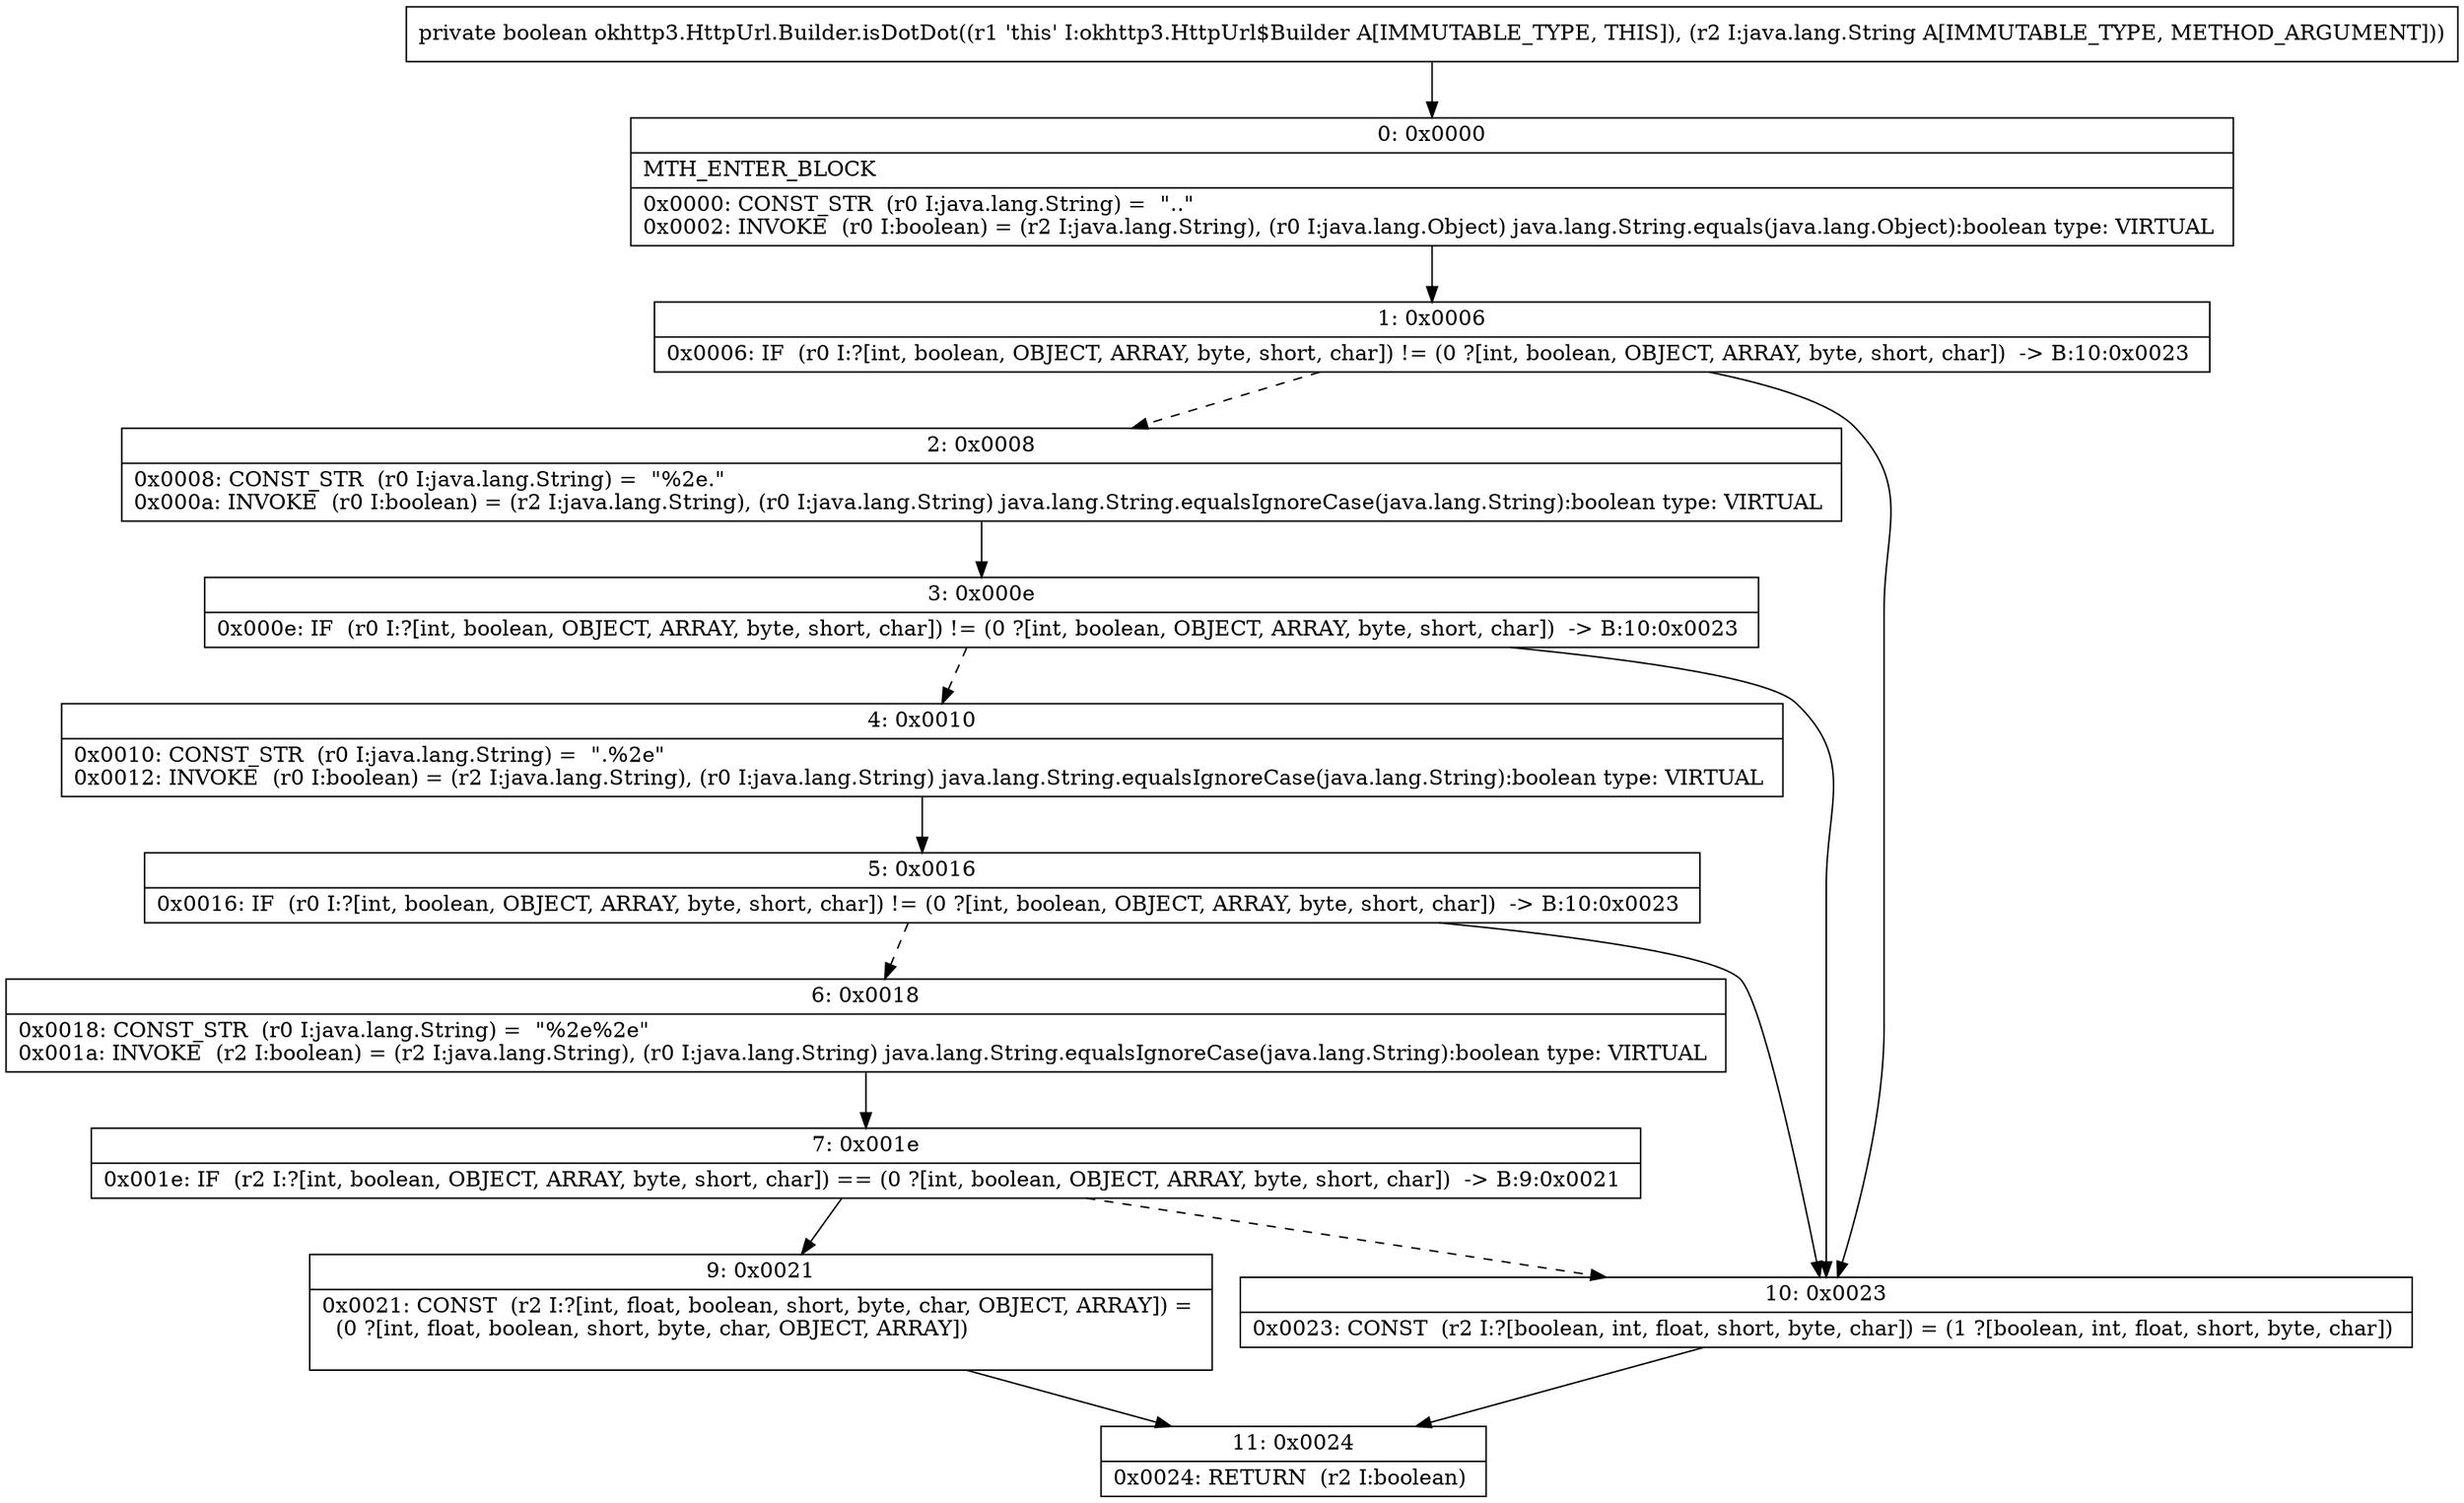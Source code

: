 digraph "CFG forokhttp3.HttpUrl.Builder.isDotDot(Ljava\/lang\/String;)Z" {
Node_0 [shape=record,label="{0\:\ 0x0000|MTH_ENTER_BLOCK\l|0x0000: CONST_STR  (r0 I:java.lang.String) =  \"..\" \l0x0002: INVOKE  (r0 I:boolean) = (r2 I:java.lang.String), (r0 I:java.lang.Object) java.lang.String.equals(java.lang.Object):boolean type: VIRTUAL \l}"];
Node_1 [shape=record,label="{1\:\ 0x0006|0x0006: IF  (r0 I:?[int, boolean, OBJECT, ARRAY, byte, short, char]) != (0 ?[int, boolean, OBJECT, ARRAY, byte, short, char])  \-\> B:10:0x0023 \l}"];
Node_2 [shape=record,label="{2\:\ 0x0008|0x0008: CONST_STR  (r0 I:java.lang.String) =  \"%2e.\" \l0x000a: INVOKE  (r0 I:boolean) = (r2 I:java.lang.String), (r0 I:java.lang.String) java.lang.String.equalsIgnoreCase(java.lang.String):boolean type: VIRTUAL \l}"];
Node_3 [shape=record,label="{3\:\ 0x000e|0x000e: IF  (r0 I:?[int, boolean, OBJECT, ARRAY, byte, short, char]) != (0 ?[int, boolean, OBJECT, ARRAY, byte, short, char])  \-\> B:10:0x0023 \l}"];
Node_4 [shape=record,label="{4\:\ 0x0010|0x0010: CONST_STR  (r0 I:java.lang.String) =  \".%2e\" \l0x0012: INVOKE  (r0 I:boolean) = (r2 I:java.lang.String), (r0 I:java.lang.String) java.lang.String.equalsIgnoreCase(java.lang.String):boolean type: VIRTUAL \l}"];
Node_5 [shape=record,label="{5\:\ 0x0016|0x0016: IF  (r0 I:?[int, boolean, OBJECT, ARRAY, byte, short, char]) != (0 ?[int, boolean, OBJECT, ARRAY, byte, short, char])  \-\> B:10:0x0023 \l}"];
Node_6 [shape=record,label="{6\:\ 0x0018|0x0018: CONST_STR  (r0 I:java.lang.String) =  \"%2e%2e\" \l0x001a: INVOKE  (r2 I:boolean) = (r2 I:java.lang.String), (r0 I:java.lang.String) java.lang.String.equalsIgnoreCase(java.lang.String):boolean type: VIRTUAL \l}"];
Node_7 [shape=record,label="{7\:\ 0x001e|0x001e: IF  (r2 I:?[int, boolean, OBJECT, ARRAY, byte, short, char]) == (0 ?[int, boolean, OBJECT, ARRAY, byte, short, char])  \-\> B:9:0x0021 \l}"];
Node_9 [shape=record,label="{9\:\ 0x0021|0x0021: CONST  (r2 I:?[int, float, boolean, short, byte, char, OBJECT, ARRAY]) = \l  (0 ?[int, float, boolean, short, byte, char, OBJECT, ARRAY])\l \l}"];
Node_10 [shape=record,label="{10\:\ 0x0023|0x0023: CONST  (r2 I:?[boolean, int, float, short, byte, char]) = (1 ?[boolean, int, float, short, byte, char]) \l}"];
Node_11 [shape=record,label="{11\:\ 0x0024|0x0024: RETURN  (r2 I:boolean) \l}"];
MethodNode[shape=record,label="{private boolean okhttp3.HttpUrl.Builder.isDotDot((r1 'this' I:okhttp3.HttpUrl$Builder A[IMMUTABLE_TYPE, THIS]), (r2 I:java.lang.String A[IMMUTABLE_TYPE, METHOD_ARGUMENT])) }"];
MethodNode -> Node_0;
Node_0 -> Node_1;
Node_1 -> Node_2[style=dashed];
Node_1 -> Node_10;
Node_2 -> Node_3;
Node_3 -> Node_4[style=dashed];
Node_3 -> Node_10;
Node_4 -> Node_5;
Node_5 -> Node_6[style=dashed];
Node_5 -> Node_10;
Node_6 -> Node_7;
Node_7 -> Node_9;
Node_7 -> Node_10[style=dashed];
Node_9 -> Node_11;
Node_10 -> Node_11;
}

